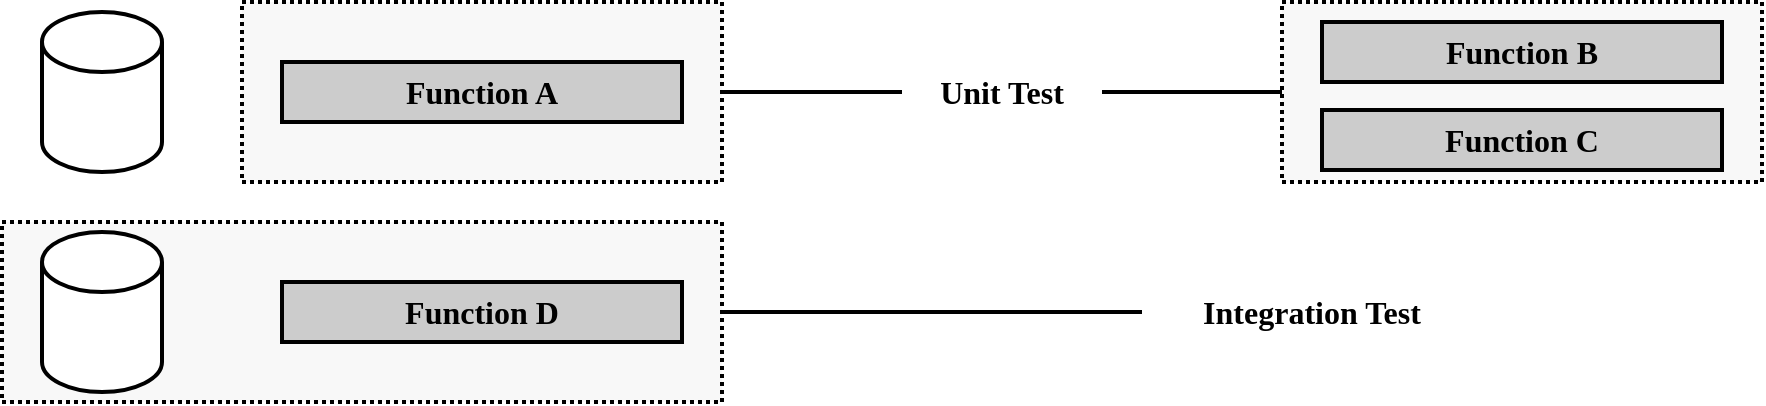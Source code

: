 <mxfile version="20.8.10" type="device"><diagram name="Page-1" id="Vo6_UFnCV8YYyTaF_xca"><mxGraphModel dx="1084" dy="854" grid="1" gridSize="10" guides="1" tooltips="1" connect="1" arrows="1" fold="1" page="1" pageScale="1" pageWidth="827" pageHeight="1169" math="0" shadow="0"><root><mxCell id="0"/><mxCell id="1" parent="0"/><mxCell id="-eEqbaQTIIm3NkWAXHnL-5" value="" style="rounded=0;whiteSpace=wrap;html=1;strokeWidth=2;fillColor=#F8F8F8;dashed=1;dashPattern=1 1;" vertex="1" parent="1"><mxGeometry x="240" y="390" width="240" height="90" as="geometry"/></mxCell><mxCell id="-eEqbaQTIIm3NkWAXHnL-2" value="Function A" style="rounded=0;whiteSpace=wrap;html=1;fillColor=#CCCCCC;fontSize=16;fontFamily=Fira Code;fontSource=https%3A%2F%2Ffonts.googleapis.com%2Fcss%3Ffamily%3DFira%2BCode;fontStyle=1;strokeWidth=2;" vertex="1" parent="1"><mxGeometry x="260" y="420" width="200" height="30" as="geometry"/></mxCell><mxCell id="-eEqbaQTIIm3NkWAXHnL-3" value="" style="shape=cylinder3;whiteSpace=wrap;html=1;boundedLbl=1;backgroundOutline=1;size=15;strokeWidth=2;" vertex="1" parent="1"><mxGeometry x="140" y="395" width="60" height="80" as="geometry"/></mxCell><mxCell id="-eEqbaQTIIm3NkWAXHnL-9" style="edgeStyle=orthogonalEdgeStyle;rounded=0;orthogonalLoop=1;jettySize=auto;html=1;entryX=1;entryY=0.5;entryDx=0;entryDy=0;strokeWidth=2;endArrow=none;endFill=0;" edge="1" parent="1" source="-eEqbaQTIIm3NkWAXHnL-4" target="-eEqbaQTIIm3NkWAXHnL-5"><mxGeometry relative="1" as="geometry"/></mxCell><mxCell id="-eEqbaQTIIm3NkWAXHnL-10" style="edgeStyle=orthogonalEdgeStyle;rounded=0;orthogonalLoop=1;jettySize=auto;html=1;entryX=0;entryY=0.5;entryDx=0;entryDy=0;strokeWidth=2;endArrow=none;endFill=0;" edge="1" parent="1" source="-eEqbaQTIIm3NkWAXHnL-4" target="-eEqbaQTIIm3NkWAXHnL-6"><mxGeometry relative="1" as="geometry"/></mxCell><mxCell id="-eEqbaQTIIm3NkWAXHnL-4" value="Unit Test" style="rounded=0;whiteSpace=wrap;html=1;fillColor=none;fontSize=16;fontFamily=Fira Code;fontSource=https%3A%2F%2Ffonts.googleapis.com%2Fcss%3Ffamily%3DFira%2BCode;fontStyle=1;strokeWidth=2;strokeColor=none;" vertex="1" parent="1"><mxGeometry x="570" y="420" width="100" height="30" as="geometry"/></mxCell><mxCell id="-eEqbaQTIIm3NkWAXHnL-6" value="" style="rounded=0;whiteSpace=wrap;html=1;strokeWidth=2;fillColor=#F8F8F8;dashed=1;dashPattern=1 1;" vertex="1" parent="1"><mxGeometry x="760" y="390" width="240" height="90" as="geometry"/></mxCell><mxCell id="-eEqbaQTIIm3NkWAXHnL-7" value="Function B" style="rounded=0;whiteSpace=wrap;html=1;fillColor=#CCCCCC;fontSize=16;fontFamily=Fira Code;fontSource=https%3A%2F%2Ffonts.googleapis.com%2Fcss%3Ffamily%3DFira%2BCode;fontStyle=1;strokeWidth=2;" vertex="1" parent="1"><mxGeometry x="780" y="400" width="200" height="30" as="geometry"/></mxCell><mxCell id="-eEqbaQTIIm3NkWAXHnL-8" value="Function C" style="rounded=0;whiteSpace=wrap;html=1;fillColor=#CCCCCC;fontSize=16;fontFamily=Fira Code;fontSource=https%3A%2F%2Ffonts.googleapis.com%2Fcss%3Ffamily%3DFira%2BCode;fontStyle=1;strokeWidth=2;" vertex="1" parent="1"><mxGeometry x="780" y="444" width="200" height="30" as="geometry"/></mxCell><mxCell id="-eEqbaQTIIm3NkWAXHnL-15" style="edgeStyle=orthogonalEdgeStyle;rounded=0;orthogonalLoop=1;jettySize=auto;html=1;entryX=1;entryY=0.5;entryDx=0;entryDy=0;strokeWidth=2;endArrow=none;endFill=0;" edge="1" parent="1" source="-eEqbaQTIIm3NkWAXHnL-11" target="-eEqbaQTIIm3NkWAXHnL-12"><mxGeometry relative="1" as="geometry"/></mxCell><mxCell id="-eEqbaQTIIm3NkWAXHnL-11" value="Integration Test" style="rounded=0;whiteSpace=wrap;html=1;fillColor=none;fontSize=16;fontFamily=Fira Code;fontSource=https%3A%2F%2Ffonts.googleapis.com%2Fcss%3Ffamily%3DFira%2BCode;fontStyle=1;strokeWidth=2;strokeColor=none;" vertex="1" parent="1"><mxGeometry x="690" y="530" width="170" height="30" as="geometry"/></mxCell><mxCell id="-eEqbaQTIIm3NkWAXHnL-12" value="" style="rounded=0;whiteSpace=wrap;html=1;strokeWidth=2;fillColor=#F8F8F8;dashed=1;dashPattern=1 1;" vertex="1" parent="1"><mxGeometry x="120" y="500" width="360" height="90" as="geometry"/></mxCell><mxCell id="-eEqbaQTIIm3NkWAXHnL-13" value="Function D" style="rounded=0;whiteSpace=wrap;html=1;fillColor=#CCCCCC;fontSize=16;fontFamily=Fira Code;fontSource=https%3A%2F%2Ffonts.googleapis.com%2Fcss%3Ffamily%3DFira%2BCode;fontStyle=1;strokeWidth=2;" vertex="1" parent="1"><mxGeometry x="260" y="530" width="200" height="30" as="geometry"/></mxCell><mxCell id="-eEqbaQTIIm3NkWAXHnL-14" value="" style="shape=cylinder3;whiteSpace=wrap;html=1;boundedLbl=1;backgroundOutline=1;size=15;strokeWidth=2;" vertex="1" parent="1"><mxGeometry x="140" y="505" width="60" height="80" as="geometry"/></mxCell></root></mxGraphModel></diagram></mxfile>